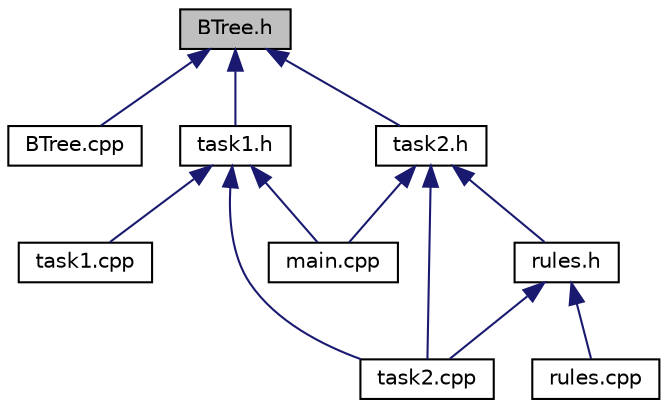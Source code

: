 digraph "BTree.h"
{
  edge [fontname="Helvetica",fontsize="10",labelfontname="Helvetica",labelfontsize="10"];
  node [fontname="Helvetica",fontsize="10",shape=record];
  Node2 [label="BTree.h",height=0.2,width=0.4,color="black", fillcolor="grey75", style="filled", fontcolor="black"];
  Node2 -> Node3 [dir="back",color="midnightblue",fontsize="10",style="solid"];
  Node3 [label="BTree.cpp",height=0.2,width=0.4,color="black", fillcolor="white", style="filled",URL="$BTree_8cpp.html"];
  Node2 -> Node4 [dir="back",color="midnightblue",fontsize="10",style="solid"];
  Node4 [label="task1.h",height=0.2,width=0.4,color="black", fillcolor="white", style="filled",URL="$task1_8h.html"];
  Node4 -> Node5 [dir="back",color="midnightblue",fontsize="10",style="solid"];
  Node5 [label="main.cpp",height=0.2,width=0.4,color="black", fillcolor="white", style="filled",URL="$main_8cpp.html"];
  Node4 -> Node6 [dir="back",color="midnightblue",fontsize="10",style="solid"];
  Node6 [label="task1.cpp",height=0.2,width=0.4,color="black", fillcolor="white", style="filled",URL="$task1_8cpp.html"];
  Node4 -> Node7 [dir="back",color="midnightblue",fontsize="10",style="solid"];
  Node7 [label="task2.cpp",height=0.2,width=0.4,color="black", fillcolor="white", style="filled",URL="$task2_8cpp.html"];
  Node2 -> Node8 [dir="back",color="midnightblue",fontsize="10",style="solid"];
  Node8 [label="task2.h",height=0.2,width=0.4,color="black", fillcolor="white", style="filled",URL="$task2_8h.html"];
  Node8 -> Node5 [dir="back",color="midnightblue",fontsize="10",style="solid"];
  Node8 -> Node9 [dir="back",color="midnightblue",fontsize="10",style="solid"];
  Node9 [label="rules.h",height=0.2,width=0.4,color="black", fillcolor="white", style="filled",URL="$rules_8h.html"];
  Node9 -> Node10 [dir="back",color="midnightblue",fontsize="10",style="solid"];
  Node10 [label="rules.cpp",height=0.2,width=0.4,color="black", fillcolor="white", style="filled",URL="$rules_8cpp.html"];
  Node9 -> Node7 [dir="back",color="midnightblue",fontsize="10",style="solid"];
  Node8 -> Node7 [dir="back",color="midnightblue",fontsize="10",style="solid"];
}
